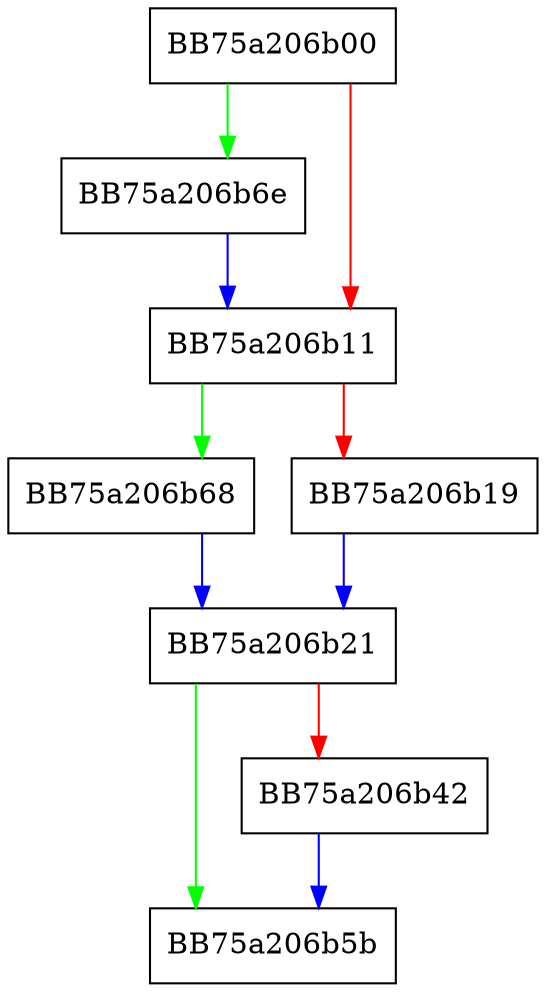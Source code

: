 digraph normalize {
  node [shape="box"];
  graph [splines=ortho];
  BB75a206b00 -> BB75a206b6e [color="green"];
  BB75a206b00 -> BB75a206b11 [color="red"];
  BB75a206b11 -> BB75a206b68 [color="green"];
  BB75a206b11 -> BB75a206b19 [color="red"];
  BB75a206b19 -> BB75a206b21 [color="blue"];
  BB75a206b21 -> BB75a206b5b [color="green"];
  BB75a206b21 -> BB75a206b42 [color="red"];
  BB75a206b42 -> BB75a206b5b [color="blue"];
  BB75a206b68 -> BB75a206b21 [color="blue"];
  BB75a206b6e -> BB75a206b11 [color="blue"];
}